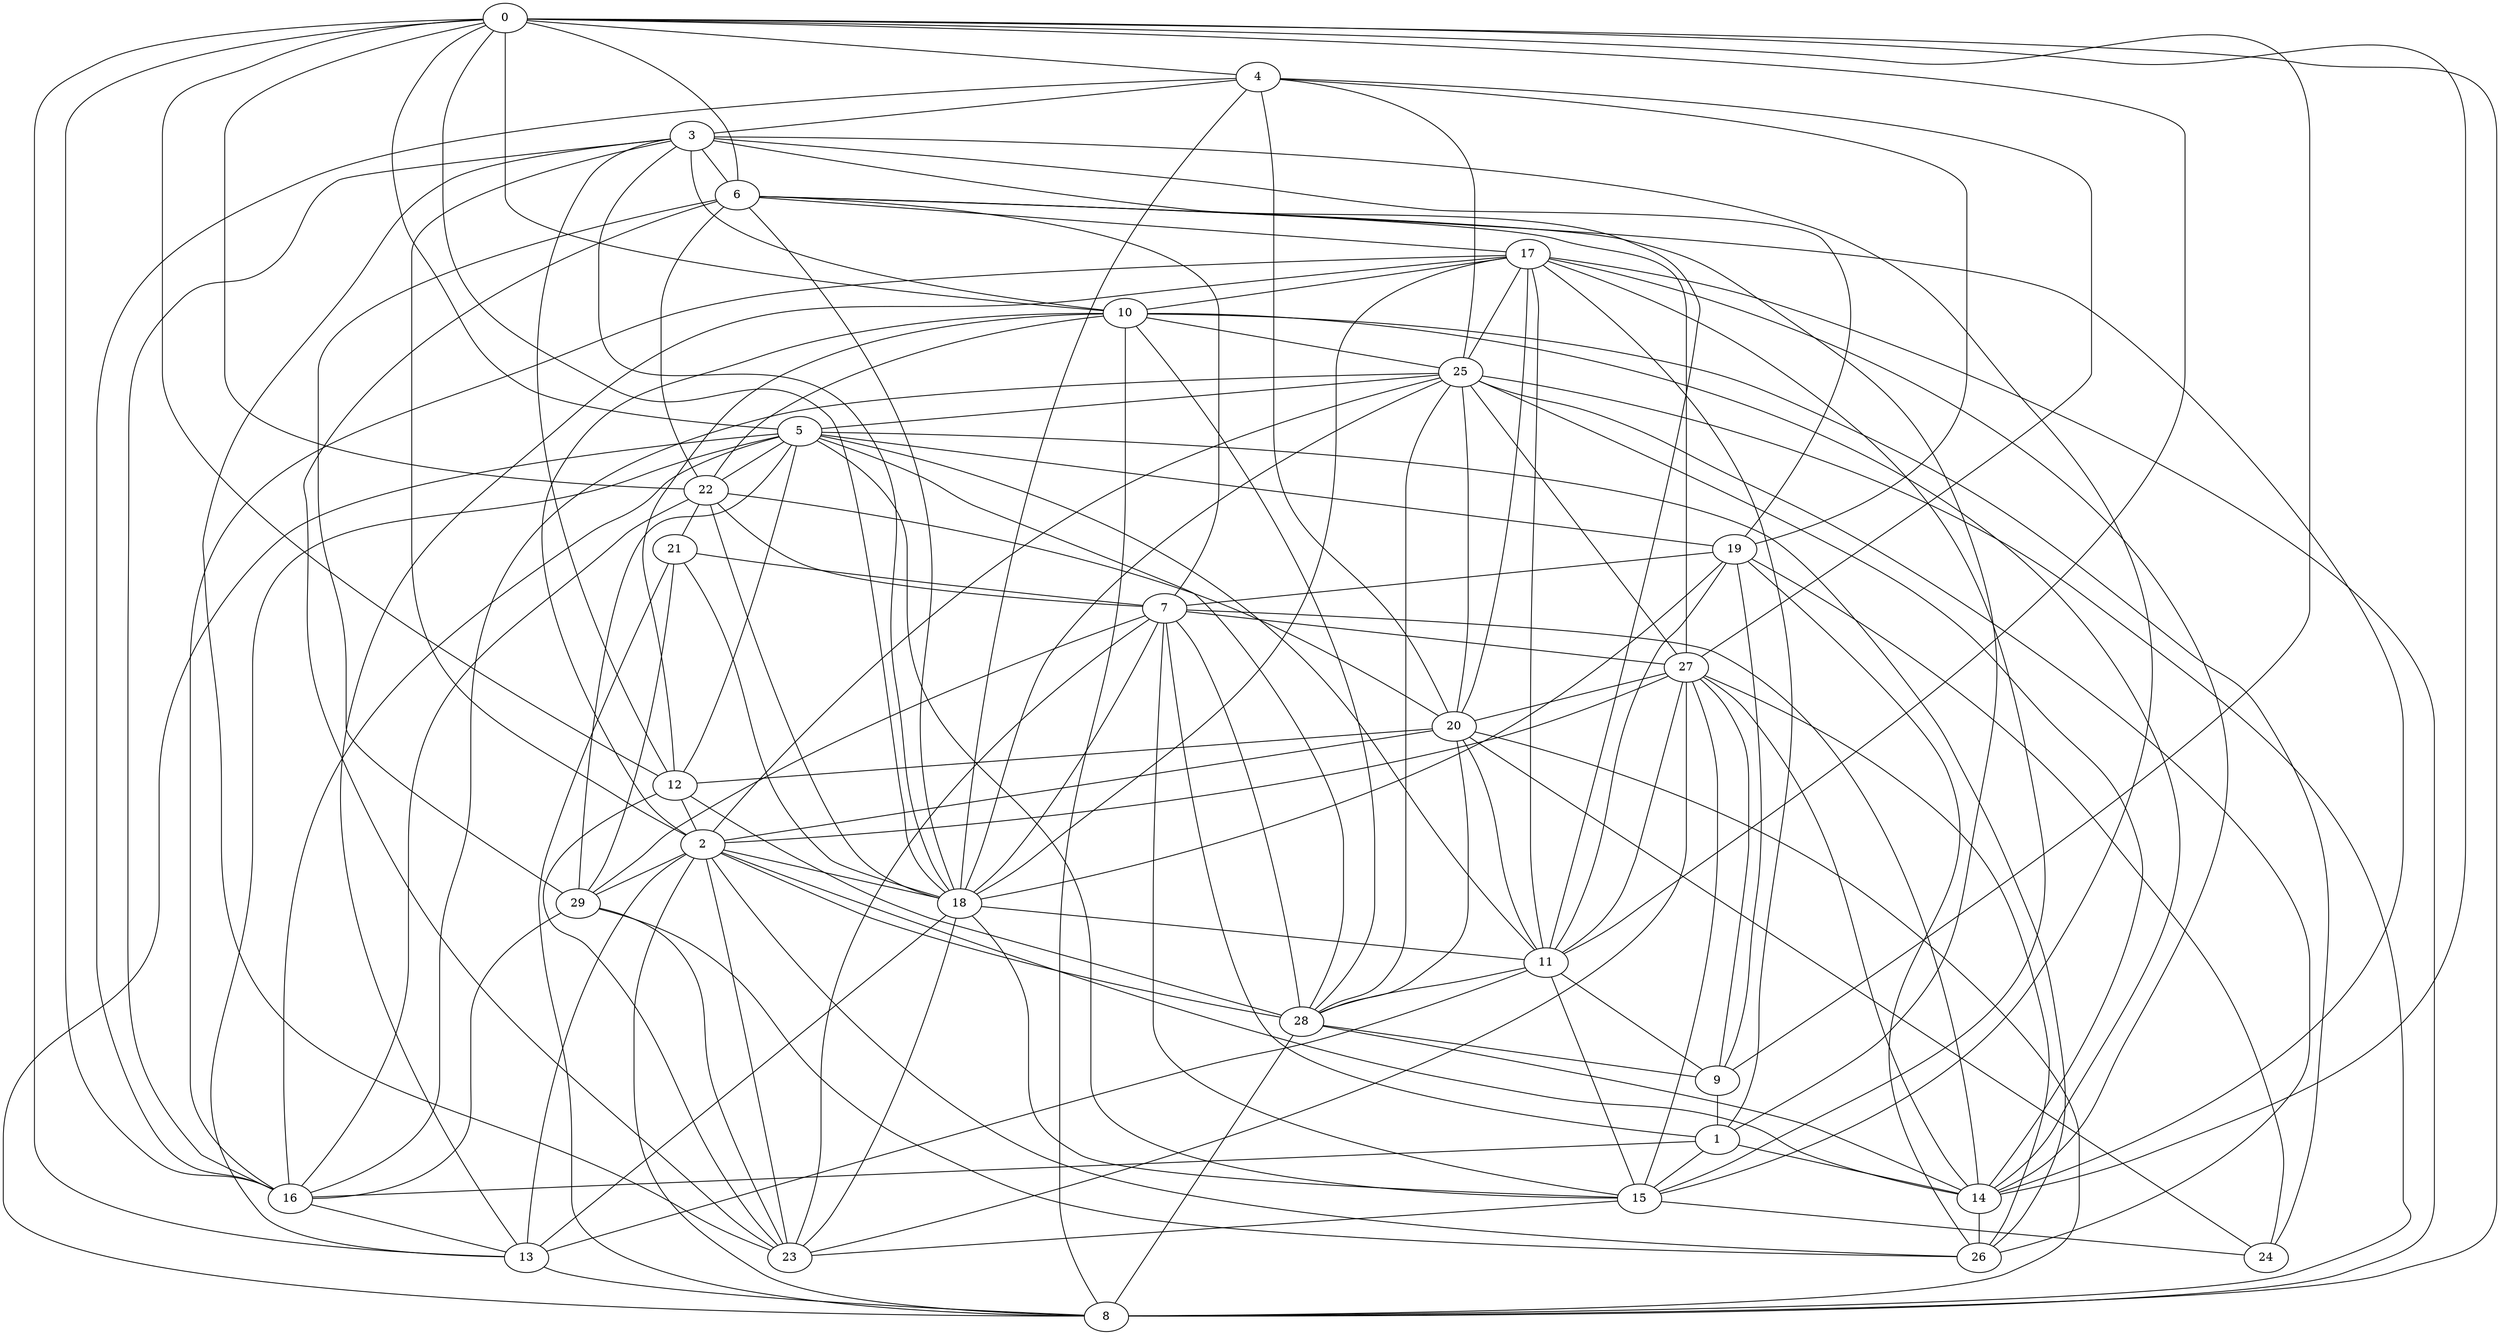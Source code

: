 graph grafoErdos_Renyi_30_150  {
0;
1;
2;
3;
4;
5;
6;
7;
8;
9;
10;
11;
12;
13;
14;
15;
16;
17;
18;
19;
20;
21;
22;
23;
24;
25;
26;
27;
28;
29;
27 -- 14;
17 -- 20;
10 -- 3;
8 -- 20;
7 -- 6;
1 -- 6;
2 -- 25;
2 -- 10;
15 -- 23;
10 -- 22;
17 -- 10;
1 -- 15;
5 -- 13;
0 -- 9;
9 -- 11;
12 -- 28;
2 -- 18;
10 -- 0;
5 -- 19;
15 -- 7;
4 -- 25;
2 -- 13;
22 -- 20;
19 -- 18;
29 -- 7;
28 -- 2;
15 -- 5;
11 -- 5;
2 -- 23;
23 -- 3;
1 -- 7;
29 -- 6;
0 -- 8;
20 -- 12;
2 -- 14;
13 -- 8;
18 -- 7;
11 -- 0;
9 -- 27;
3 -- 19;
10 -- 14;
27 -- 6;
3 -- 6;
0 -- 22;
22 -- 6;
18 -- 3;
17 -- 14;
19 -- 24;
5 -- 12;
28 -- 10;
11 -- 17;
22 -- 16;
25 -- 16;
29 -- 26;
8 -- 10;
0 -- 12;
11 -- 27;
11 -- 20;
17 -- 16;
7 -- 27;
20 -- 4;
4 -- 27;
14 -- 26;
5 -- 16;
27 -- 23;
28 -- 7;
8 -- 17;
29 -- 16;
25 -- 26;
3 -- 16;
18 -- 13;
20 -- 28;
4 -- 16;
6 -- 17;
19 -- 7;
27 -- 20;
4 -- 3;
17 -- 13;
1 -- 17;
12 -- 23;
15 -- 17;
12 -- 2;
2 -- 26;
5 -- 22;
11 -- 28;
1 -- 16;
21 -- 7;
11 -- 3;
19 -- 11;
23 -- 6;
4 -- 18;
6 -- 18;
10 -- 12;
17 -- 18;
15 -- 18;
0 -- 4;
5 -- 0;
2 -- 29;
7 -- 14;
5 -- 8;
18 -- 23;
27 -- 25;
15 -- 24;
11 -- 13;
28 -- 9;
26 -- 27;
16 -- 13;
25 -- 14;
19 -- 26;
22 -- 21;
0 -- 13;
21 -- 8;
29 -- 5;
1 -- 14;
14 -- 0;
28 -- 5;
2 -- 8;
2 -- 3;
19 -- 9;
15 -- 27;
12 -- 3;
7 -- 23;
7 -- 22;
19 -- 4;
18 -- 22;
15 -- 11;
16 -- 0;
25 -- 20;
18 -- 11;
14 -- 6;
2 -- 27;
8 -- 25;
0 -- 6;
28 -- 8;
28 -- 14;
10 -- 25;
17 -- 25;
28 -- 25;
18 -- 21;
9 -- 1;
3 -- 15;
25 -- 5;
29 -- 21;
20 -- 2;
20 -- 24;
24 -- 10;
18 -- 25;
0 -- 18;
26 -- 5;
29 -- 23;
}